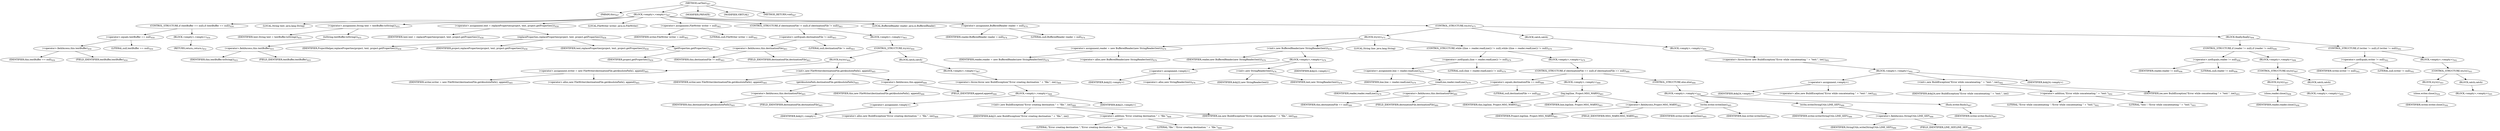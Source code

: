 digraph "catText" {  
"745" [label = <(METHOD,catText)<SUB>447</SUB>> ]
"35" [label = <(PARAM,this)<SUB>447</SUB>> ]
"746" [label = <(BLOCK,&lt;empty&gt;,&lt;empty&gt;)<SUB>447</SUB>> ]
"747" [label = <(CONTROL_STRUCTURE,if (textBuffer == null),if (textBuffer == null))<SUB>450</SUB>> ]
"748" [label = <(&lt;operator&gt;.equals,textBuffer == null)<SUB>450</SUB>> ]
"749" [label = <(&lt;operator&gt;.fieldAccess,this.textBuffer)<SUB>450</SUB>> ]
"750" [label = <(IDENTIFIER,this,textBuffer == null)<SUB>450</SUB>> ]
"751" [label = <(FIELD_IDENTIFIER,textBuffer,textBuffer)<SUB>450</SUB>> ]
"752" [label = <(LITERAL,null,textBuffer == null)<SUB>450</SUB>> ]
"753" [label = <(BLOCK,&lt;empty&gt;,&lt;empty&gt;)<SUB>450</SUB>> ]
"754" [label = <(RETURN,return;,return;)<SUB>452</SUB>> ]
"755" [label = <(LOCAL,String text: java.lang.String)> ]
"756" [label = <(&lt;operator&gt;.assignment,String text = textBuffer.toString())<SUB>455</SUB>> ]
"757" [label = <(IDENTIFIER,text,String text = textBuffer.toString())<SUB>455</SUB>> ]
"758" [label = <(toString,textBuffer.toString())<SUB>455</SUB>> ]
"759" [label = <(&lt;operator&gt;.fieldAccess,this.textBuffer)<SUB>455</SUB>> ]
"760" [label = <(IDENTIFIER,this,textBuffer.toString())<SUB>455</SUB>> ]
"761" [label = <(FIELD_IDENTIFIER,textBuffer,textBuffer)<SUB>455</SUB>> ]
"762" [label = <(&lt;operator&gt;.assignment,text = replaceProperties(project, text, project.getProperties()))<SUB>458</SUB>> ]
"763" [label = <(IDENTIFIER,text,text = replaceProperties(project, text, project.getProperties()))<SUB>458</SUB>> ]
"764" [label = <(replaceProperties,replaceProperties(project, text, project.getProperties()))<SUB>458</SUB>> ]
"765" [label = <(IDENTIFIER,ProjectHelper,replaceProperties(project, text, project.getProperties()))<SUB>458</SUB>> ]
"766" [label = <(IDENTIFIER,project,replaceProperties(project, text, project.getProperties()))<SUB>458</SUB>> ]
"767" [label = <(IDENTIFIER,text,replaceProperties(project, text, project.getProperties()))<SUB>458</SUB>> ]
"768" [label = <(getProperties,getProperties())<SUB>459</SUB>> ]
"769" [label = <(IDENTIFIER,project,getProperties())<SUB>459</SUB>> ]
"31" [label = <(LOCAL,FileWriter writer: java.io.FileWriter)> ]
"770" [label = <(&lt;operator&gt;.assignment,FileWriter writer = null)<SUB>462</SUB>> ]
"771" [label = <(IDENTIFIER,writer,FileWriter writer = null)<SUB>462</SUB>> ]
"772" [label = <(LITERAL,null,FileWriter writer = null)<SUB>462</SUB>> ]
"773" [label = <(CONTROL_STRUCTURE,if (destinationFile != null),if (destinationFile != null))<SUB>463</SUB>> ]
"774" [label = <(&lt;operator&gt;.notEquals,destinationFile != null)<SUB>463</SUB>> ]
"775" [label = <(&lt;operator&gt;.fieldAccess,this.destinationFile)<SUB>463</SUB>> ]
"776" [label = <(IDENTIFIER,this,destinationFile != null)<SUB>463</SUB>> ]
"777" [label = <(FIELD_IDENTIFIER,destinationFile,destinationFile)<SUB>463</SUB>> ]
"778" [label = <(LITERAL,null,destinationFile != null)<SUB>463</SUB>> ]
"779" [label = <(BLOCK,&lt;empty&gt;,&lt;empty&gt;)<SUB>463</SUB>> ]
"780" [label = <(CONTROL_STRUCTURE,try,try)<SUB>464</SUB>> ]
"781" [label = <(BLOCK,try,try)<SUB>464</SUB>> ]
"782" [label = <(&lt;operator&gt;.assignment,writer = new FileWriter(destinationFile.getAbsolutePath(), append))<SUB>465</SUB>> ]
"783" [label = <(IDENTIFIER,writer,writer = new FileWriter(destinationFile.getAbsolutePath(), append))<SUB>465</SUB>> ]
"784" [label = <(&lt;operator&gt;.alloc,new FileWriter(destinationFile.getAbsolutePath(), append))<SUB>465</SUB>> ]
"785" [label = <(&lt;init&gt;,new FileWriter(destinationFile.getAbsolutePath(), append))<SUB>465</SUB>> ]
"30" [label = <(IDENTIFIER,writer,new FileWriter(destinationFile.getAbsolutePath(), append))<SUB>465</SUB>> ]
"786" [label = <(getAbsolutePath,destinationFile.getAbsolutePath())<SUB>465</SUB>> ]
"787" [label = <(&lt;operator&gt;.fieldAccess,this.destinationFile)<SUB>465</SUB>> ]
"788" [label = <(IDENTIFIER,this,destinationFile.getAbsolutePath())<SUB>465</SUB>> ]
"789" [label = <(FIELD_IDENTIFIER,destinationFile,destinationFile)<SUB>465</SUB>> ]
"790" [label = <(&lt;operator&gt;.fieldAccess,this.append)<SUB>466</SUB>> ]
"791" [label = <(IDENTIFIER,this,new FileWriter(destinationFile.getAbsolutePath(), append))<SUB>466</SUB>> ]
"792" [label = <(FIELD_IDENTIFIER,append,append)<SUB>466</SUB>> ]
"793" [label = <(BLOCK,catch,catch)> ]
"794" [label = <(BLOCK,&lt;empty&gt;,&lt;empty&gt;)<SUB>467</SUB>> ]
"795" [label = <(&lt;operator&gt;.throw,throw new BuildException(&quot;Error creating destination &quot; + &quot;file.&quot;, ioe);)<SUB>468</SUB>> ]
"796" [label = <(BLOCK,&lt;empty&gt;,&lt;empty&gt;)<SUB>468</SUB>> ]
"797" [label = <(&lt;operator&gt;.assignment,&lt;empty&gt;)> ]
"798" [label = <(IDENTIFIER,$obj21,&lt;empty&gt;)> ]
"799" [label = <(&lt;operator&gt;.alloc,new BuildException(&quot;Error creating destination &quot; + &quot;file.&quot;, ioe))<SUB>468</SUB>> ]
"800" [label = <(&lt;init&gt;,new BuildException(&quot;Error creating destination &quot; + &quot;file.&quot;, ioe))<SUB>468</SUB>> ]
"801" [label = <(IDENTIFIER,$obj21,new BuildException(&quot;Error creating destination &quot; + &quot;file.&quot;, ioe))> ]
"802" [label = <(&lt;operator&gt;.addition,&quot;Error creating destination &quot; + &quot;file.&quot;)<SUB>468</SUB>> ]
"803" [label = <(LITERAL,&quot;Error creating destination &quot;,&quot;Error creating destination &quot; + &quot;file.&quot;)<SUB>468</SUB>> ]
"804" [label = <(LITERAL,&quot;file.&quot;,&quot;Error creating destination &quot; + &quot;file.&quot;)<SUB>469</SUB>> ]
"805" [label = <(IDENTIFIER,ioe,new BuildException(&quot;Error creating destination &quot; + &quot;file.&quot;, ioe))<SUB>469</SUB>> ]
"806" [label = <(IDENTIFIER,$obj21,&lt;empty&gt;)> ]
"33" [label = <(LOCAL,BufferedReader reader: java.io.BufferedReader)> ]
"807" [label = <(&lt;operator&gt;.assignment,BufferedReader reader = null)<SUB>474</SUB>> ]
"808" [label = <(IDENTIFIER,reader,BufferedReader reader = null)<SUB>474</SUB>> ]
"809" [label = <(LITERAL,null,BufferedReader reader = null)<SUB>474</SUB>> ]
"810" [label = <(CONTROL_STRUCTURE,try,try)<SUB>475</SUB>> ]
"811" [label = <(BLOCK,try,try)<SUB>475</SUB>> ]
"812" [label = <(&lt;operator&gt;.assignment,reader = new BufferedReader(new StringReader(text)))<SUB>476</SUB>> ]
"813" [label = <(IDENTIFIER,reader,reader = new BufferedReader(new StringReader(text)))<SUB>476</SUB>> ]
"814" [label = <(&lt;operator&gt;.alloc,new BufferedReader(new StringReader(text)))<SUB>476</SUB>> ]
"815" [label = <(&lt;init&gt;,new BufferedReader(new StringReader(text)))<SUB>476</SUB>> ]
"32" [label = <(IDENTIFIER,reader,new BufferedReader(new StringReader(text)))<SUB>476</SUB>> ]
"816" [label = <(BLOCK,&lt;empty&gt;,&lt;empty&gt;)<SUB>476</SUB>> ]
"817" [label = <(&lt;operator&gt;.assignment,&lt;empty&gt;)> ]
"818" [label = <(IDENTIFIER,$obj22,&lt;empty&gt;)> ]
"819" [label = <(&lt;operator&gt;.alloc,new StringReader(text))<SUB>476</SUB>> ]
"820" [label = <(&lt;init&gt;,new StringReader(text))<SUB>476</SUB>> ]
"821" [label = <(IDENTIFIER,$obj22,new StringReader(text))> ]
"822" [label = <(IDENTIFIER,text,new StringReader(text))<SUB>476</SUB>> ]
"823" [label = <(IDENTIFIER,$obj22,&lt;empty&gt;)> ]
"824" [label = <(LOCAL,String line: java.lang.String)> ]
"825" [label = <(CONTROL_STRUCTURE,while ((line = reader.readLine()) != null),while ((line = reader.readLine()) != null))<SUB>479</SUB>> ]
"826" [label = <(&lt;operator&gt;.notEquals,(line = reader.readLine()) != null)<SUB>479</SUB>> ]
"827" [label = <(&lt;operator&gt;.assignment,line = reader.readLine())<SUB>479</SUB>> ]
"828" [label = <(IDENTIFIER,line,line = reader.readLine())<SUB>479</SUB>> ]
"829" [label = <(readLine,reader.readLine())<SUB>479</SUB>> ]
"830" [label = <(IDENTIFIER,reader,reader.readLine())<SUB>479</SUB>> ]
"831" [label = <(LITERAL,null,(line = reader.readLine()) != null)<SUB>479</SUB>> ]
"832" [label = <(BLOCK,&lt;empty&gt;,&lt;empty&gt;)<SUB>479</SUB>> ]
"833" [label = <(CONTROL_STRUCTURE,if (destinationFile == null),if (destinationFile == null))<SUB>480</SUB>> ]
"834" [label = <(&lt;operator&gt;.equals,destinationFile == null)<SUB>480</SUB>> ]
"835" [label = <(&lt;operator&gt;.fieldAccess,this.destinationFile)<SUB>480</SUB>> ]
"836" [label = <(IDENTIFIER,this,destinationFile == null)<SUB>480</SUB>> ]
"837" [label = <(FIELD_IDENTIFIER,destinationFile,destinationFile)<SUB>480</SUB>> ]
"838" [label = <(LITERAL,null,destinationFile == null)<SUB>480</SUB>> ]
"839" [label = <(BLOCK,&lt;empty&gt;,&lt;empty&gt;)<SUB>480</SUB>> ]
"840" [label = <(log,log(line, Project.MSG_WARN))<SUB>483</SUB>> ]
"34" [label = <(IDENTIFIER,this,log(line, Project.MSG_WARN))<SUB>483</SUB>> ]
"841" [label = <(IDENTIFIER,line,log(line, Project.MSG_WARN))<SUB>483</SUB>> ]
"842" [label = <(&lt;operator&gt;.fieldAccess,Project.MSG_WARN)<SUB>483</SUB>> ]
"843" [label = <(IDENTIFIER,Project,log(line, Project.MSG_WARN))<SUB>483</SUB>> ]
"844" [label = <(FIELD_IDENTIFIER,MSG_WARN,MSG_WARN)<SUB>483</SUB>> ]
"845" [label = <(CONTROL_STRUCTURE,else,else)<SUB>484</SUB>> ]
"846" [label = <(BLOCK,&lt;empty&gt;,&lt;empty&gt;)<SUB>484</SUB>> ]
"847" [label = <(write,writer.write(line))<SUB>485</SUB>> ]
"848" [label = <(IDENTIFIER,writer,writer.write(line))<SUB>485</SUB>> ]
"849" [label = <(IDENTIFIER,line,writer.write(line))<SUB>485</SUB>> ]
"850" [label = <(write,write(StringUtils.LINE_SEP))<SUB>486</SUB>> ]
"851" [label = <(IDENTIFIER,writer,write(StringUtils.LINE_SEP))<SUB>486</SUB>> ]
"852" [label = <(&lt;operator&gt;.fieldAccess,StringUtils.LINE_SEP)<SUB>486</SUB>> ]
"853" [label = <(IDENTIFIER,StringUtils,write(StringUtils.LINE_SEP))<SUB>486</SUB>> ]
"854" [label = <(FIELD_IDENTIFIER,LINE_SEP,LINE_SEP)<SUB>486</SUB>> ]
"855" [label = <(flush,writer.flush())<SUB>487</SUB>> ]
"856" [label = <(IDENTIFIER,writer,writer.flush())<SUB>487</SUB>> ]
"857" [label = <(BLOCK,catch,catch)> ]
"858" [label = <(BLOCK,&lt;empty&gt;,&lt;empty&gt;)<SUB>491</SUB>> ]
"859" [label = <(&lt;operator&gt;.throw,throw new BuildException(&quot;Error while concatenating &quot; + &quot;text.&quot;, ioe);)<SUB>492</SUB>> ]
"860" [label = <(BLOCK,&lt;empty&gt;,&lt;empty&gt;)<SUB>492</SUB>> ]
"861" [label = <(&lt;operator&gt;.assignment,&lt;empty&gt;)> ]
"862" [label = <(IDENTIFIER,$obj24,&lt;empty&gt;)> ]
"863" [label = <(&lt;operator&gt;.alloc,new BuildException(&quot;Error while concatenating &quot; + &quot;text.&quot;, ioe))<SUB>492</SUB>> ]
"864" [label = <(&lt;init&gt;,new BuildException(&quot;Error while concatenating &quot; + &quot;text.&quot;, ioe))<SUB>492</SUB>> ]
"865" [label = <(IDENTIFIER,$obj24,new BuildException(&quot;Error while concatenating &quot; + &quot;text.&quot;, ioe))> ]
"866" [label = <(&lt;operator&gt;.addition,&quot;Error while concatenating &quot; + &quot;text.&quot;)<SUB>492</SUB>> ]
"867" [label = <(LITERAL,&quot;Error while concatenating &quot;,&quot;Error while concatenating &quot; + &quot;text.&quot;)<SUB>492</SUB>> ]
"868" [label = <(LITERAL,&quot;text.&quot;,&quot;Error while concatenating &quot; + &quot;text.&quot;)<SUB>493</SUB>> ]
"869" [label = <(IDENTIFIER,ioe,new BuildException(&quot;Error while concatenating &quot; + &quot;text.&quot;, ioe))<SUB>493</SUB>> ]
"870" [label = <(IDENTIFIER,$obj24,&lt;empty&gt;)> ]
"871" [label = <(BLOCK,finally,finally)<SUB>494</SUB>> ]
"872" [label = <(CONTROL_STRUCTURE,if (reader != null),if (reader != null))<SUB>496</SUB>> ]
"873" [label = <(&lt;operator&gt;.notEquals,reader != null)<SUB>496</SUB>> ]
"874" [label = <(IDENTIFIER,reader,reader != null)<SUB>496</SUB>> ]
"875" [label = <(LITERAL,null,reader != null)<SUB>496</SUB>> ]
"876" [label = <(BLOCK,&lt;empty&gt;,&lt;empty&gt;)<SUB>496</SUB>> ]
"877" [label = <(CONTROL_STRUCTURE,try,try)<SUB>497</SUB>> ]
"878" [label = <(BLOCK,try,try)<SUB>497</SUB>> ]
"879" [label = <(close,reader.close())<SUB>498</SUB>> ]
"880" [label = <(IDENTIFIER,reader,reader.close())<SUB>498</SUB>> ]
"881" [label = <(BLOCK,catch,catch)> ]
"882" [label = <(BLOCK,&lt;empty&gt;,&lt;empty&gt;)<SUB>499</SUB>> ]
"883" [label = <(CONTROL_STRUCTURE,if (writer != null),if (writer != null))<SUB>502</SUB>> ]
"884" [label = <(&lt;operator&gt;.notEquals,writer != null)<SUB>502</SUB>> ]
"885" [label = <(IDENTIFIER,writer,writer != null)<SUB>502</SUB>> ]
"886" [label = <(LITERAL,null,writer != null)<SUB>502</SUB>> ]
"887" [label = <(BLOCK,&lt;empty&gt;,&lt;empty&gt;)<SUB>502</SUB>> ]
"888" [label = <(CONTROL_STRUCTURE,try,try)<SUB>503</SUB>> ]
"889" [label = <(BLOCK,try,try)<SUB>503</SUB>> ]
"890" [label = <(close,writer.close())<SUB>504</SUB>> ]
"891" [label = <(IDENTIFIER,writer,writer.close())<SUB>504</SUB>> ]
"892" [label = <(BLOCK,catch,catch)> ]
"893" [label = <(BLOCK,&lt;empty&gt;,&lt;empty&gt;)<SUB>505</SUB>> ]
"894" [label = <(MODIFIER,PRIVATE)> ]
"895" [label = <(MODIFIER,VIRTUAL)> ]
"896" [label = <(METHOD_RETURN,void)<SUB>447</SUB>> ]
  "745" -> "35" 
  "745" -> "746" 
  "745" -> "894" 
  "745" -> "895" 
  "745" -> "896" 
  "746" -> "747" 
  "746" -> "755" 
  "746" -> "756" 
  "746" -> "762" 
  "746" -> "31" 
  "746" -> "770" 
  "746" -> "773" 
  "746" -> "33" 
  "746" -> "807" 
  "746" -> "810" 
  "747" -> "748" 
  "747" -> "753" 
  "748" -> "749" 
  "748" -> "752" 
  "749" -> "750" 
  "749" -> "751" 
  "753" -> "754" 
  "756" -> "757" 
  "756" -> "758" 
  "758" -> "759" 
  "759" -> "760" 
  "759" -> "761" 
  "762" -> "763" 
  "762" -> "764" 
  "764" -> "765" 
  "764" -> "766" 
  "764" -> "767" 
  "764" -> "768" 
  "768" -> "769" 
  "770" -> "771" 
  "770" -> "772" 
  "773" -> "774" 
  "773" -> "779" 
  "774" -> "775" 
  "774" -> "778" 
  "775" -> "776" 
  "775" -> "777" 
  "779" -> "780" 
  "780" -> "781" 
  "780" -> "793" 
  "781" -> "782" 
  "781" -> "785" 
  "782" -> "783" 
  "782" -> "784" 
  "785" -> "30" 
  "785" -> "786" 
  "785" -> "790" 
  "786" -> "787" 
  "787" -> "788" 
  "787" -> "789" 
  "790" -> "791" 
  "790" -> "792" 
  "793" -> "794" 
  "794" -> "795" 
  "795" -> "796" 
  "796" -> "797" 
  "796" -> "800" 
  "796" -> "806" 
  "797" -> "798" 
  "797" -> "799" 
  "800" -> "801" 
  "800" -> "802" 
  "800" -> "805" 
  "802" -> "803" 
  "802" -> "804" 
  "807" -> "808" 
  "807" -> "809" 
  "810" -> "811" 
  "810" -> "857" 
  "810" -> "871" 
  "811" -> "812" 
  "811" -> "815" 
  "811" -> "824" 
  "811" -> "825" 
  "812" -> "813" 
  "812" -> "814" 
  "815" -> "32" 
  "815" -> "816" 
  "816" -> "817" 
  "816" -> "820" 
  "816" -> "823" 
  "817" -> "818" 
  "817" -> "819" 
  "820" -> "821" 
  "820" -> "822" 
  "825" -> "826" 
  "825" -> "832" 
  "826" -> "827" 
  "826" -> "831" 
  "827" -> "828" 
  "827" -> "829" 
  "829" -> "830" 
  "832" -> "833" 
  "833" -> "834" 
  "833" -> "839" 
  "833" -> "845" 
  "834" -> "835" 
  "834" -> "838" 
  "835" -> "836" 
  "835" -> "837" 
  "839" -> "840" 
  "840" -> "34" 
  "840" -> "841" 
  "840" -> "842" 
  "842" -> "843" 
  "842" -> "844" 
  "845" -> "846" 
  "846" -> "847" 
  "846" -> "850" 
  "846" -> "855" 
  "847" -> "848" 
  "847" -> "849" 
  "850" -> "851" 
  "850" -> "852" 
  "852" -> "853" 
  "852" -> "854" 
  "855" -> "856" 
  "857" -> "858" 
  "858" -> "859" 
  "859" -> "860" 
  "860" -> "861" 
  "860" -> "864" 
  "860" -> "870" 
  "861" -> "862" 
  "861" -> "863" 
  "864" -> "865" 
  "864" -> "866" 
  "864" -> "869" 
  "866" -> "867" 
  "866" -> "868" 
  "871" -> "872" 
  "871" -> "883" 
  "872" -> "873" 
  "872" -> "876" 
  "873" -> "874" 
  "873" -> "875" 
  "876" -> "877" 
  "877" -> "878" 
  "877" -> "881" 
  "878" -> "879" 
  "879" -> "880" 
  "881" -> "882" 
  "883" -> "884" 
  "883" -> "887" 
  "884" -> "885" 
  "884" -> "886" 
  "887" -> "888" 
  "888" -> "889" 
  "888" -> "892" 
  "889" -> "890" 
  "890" -> "891" 
  "892" -> "893" 
}
